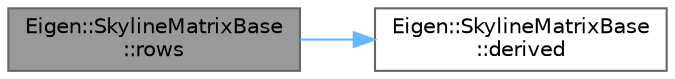 digraph "Eigen::SkylineMatrixBase::rows"
{
 // LATEX_PDF_SIZE
  bgcolor="transparent";
  edge [fontname=Helvetica,fontsize=10,labelfontname=Helvetica,labelfontsize=10];
  node [fontname=Helvetica,fontsize=10,shape=box,height=0.2,width=0.4];
  rankdir="LR";
  Node1 [id="Node000001",label="Eigen::SkylineMatrixBase\l::rows",height=0.2,width=0.4,color="gray40", fillcolor="grey60", style="filled", fontcolor="black",tooltip=" "];
  Node1 -> Node2 [id="edge2_Node000001_Node000002",color="steelblue1",style="solid",tooltip=" "];
  Node2 [id="Node000002",label="Eigen::SkylineMatrixBase\l::derived",height=0.2,width=0.4,color="grey40", fillcolor="white", style="filled",URL="$class_eigen_1_1_skyline_matrix_base.html#a30fcdf39652c1d1c76cb79cb410a835d",tooltip=" "];
}
